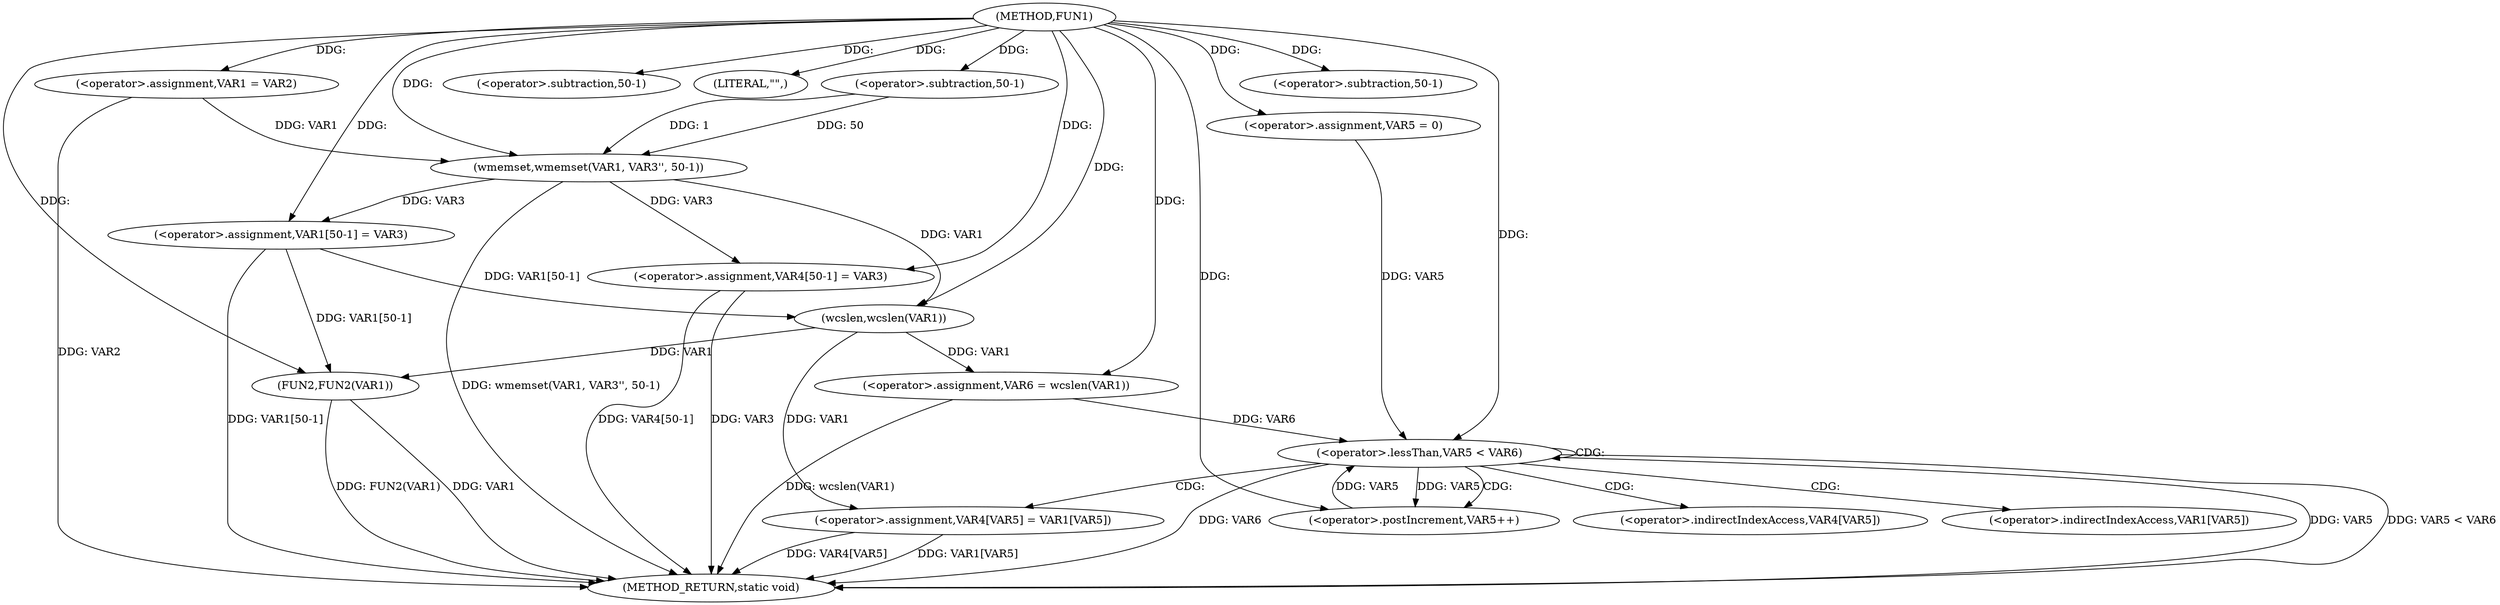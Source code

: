 digraph FUN1 {  
"1000100" [label = "(METHOD,FUN1)" ]
"1000154" [label = "(METHOD_RETURN,static void)" ]
"1000104" [label = "(<operator>.assignment,VAR1 = VAR2)" ]
"1000107" [label = "(wmemset,wmemset(VAR1, VAR3'', 50-1))" ]
"1000110" [label = "(<operator>.subtraction,50-1)" ]
"1000113" [label = "(<operator>.assignment,VAR1[50-1] = VAR3)" ]
"1000116" [label = "(<operator>.subtraction,50-1)" ]
"1000121" [label = "(LITERAL,\"\",)" ]
"1000124" [label = "(<operator>.assignment,VAR6 = wcslen(VAR1))" ]
"1000126" [label = "(wcslen,wcslen(VAR1))" ]
"1000129" [label = "(<operator>.assignment,VAR5 = 0)" ]
"1000132" [label = "(<operator>.lessThan,VAR5 < VAR6)" ]
"1000135" [label = "(<operator>.postIncrement,VAR5++)" ]
"1000138" [label = "(<operator>.assignment,VAR4[VAR5] = VAR1[VAR5])" ]
"1000145" [label = "(<operator>.assignment,VAR4[50-1] = VAR3)" ]
"1000148" [label = "(<operator>.subtraction,50-1)" ]
"1000152" [label = "(FUN2,FUN2(VAR1))" ]
"1000139" [label = "(<operator>.indirectIndexAccess,VAR4[VAR5])" ]
"1000142" [label = "(<operator>.indirectIndexAccess,VAR1[VAR5])" ]
  "1000124" -> "1000154"  [ label = "DDG: wcslen(VAR1)"] 
  "1000138" -> "1000154"  [ label = "DDG: VAR1[VAR5]"] 
  "1000113" -> "1000154"  [ label = "DDG: VAR1[50-1]"] 
  "1000152" -> "1000154"  [ label = "DDG: FUN2(VAR1)"] 
  "1000152" -> "1000154"  [ label = "DDG: VAR1"] 
  "1000132" -> "1000154"  [ label = "DDG: VAR5"] 
  "1000145" -> "1000154"  [ label = "DDG: VAR4[50-1]"] 
  "1000104" -> "1000154"  [ label = "DDG: VAR2"] 
  "1000107" -> "1000154"  [ label = "DDG: wmemset(VAR1, VAR3'', 50-1)"] 
  "1000145" -> "1000154"  [ label = "DDG: VAR3"] 
  "1000132" -> "1000154"  [ label = "DDG: VAR5 < VAR6"] 
  "1000138" -> "1000154"  [ label = "DDG: VAR4[VAR5]"] 
  "1000132" -> "1000154"  [ label = "DDG: VAR6"] 
  "1000100" -> "1000104"  [ label = "DDG: "] 
  "1000104" -> "1000107"  [ label = "DDG: VAR1"] 
  "1000100" -> "1000107"  [ label = "DDG: "] 
  "1000110" -> "1000107"  [ label = "DDG: 50"] 
  "1000110" -> "1000107"  [ label = "DDG: 1"] 
  "1000100" -> "1000110"  [ label = "DDG: "] 
  "1000107" -> "1000113"  [ label = "DDG: VAR3"] 
  "1000100" -> "1000113"  [ label = "DDG: "] 
  "1000100" -> "1000116"  [ label = "DDG: "] 
  "1000100" -> "1000121"  [ label = "DDG: "] 
  "1000126" -> "1000124"  [ label = "DDG: VAR1"] 
  "1000100" -> "1000124"  [ label = "DDG: "] 
  "1000107" -> "1000126"  [ label = "DDG: VAR1"] 
  "1000113" -> "1000126"  [ label = "DDG: VAR1[50-1]"] 
  "1000100" -> "1000126"  [ label = "DDG: "] 
  "1000100" -> "1000129"  [ label = "DDG: "] 
  "1000129" -> "1000132"  [ label = "DDG: VAR5"] 
  "1000135" -> "1000132"  [ label = "DDG: VAR5"] 
  "1000100" -> "1000132"  [ label = "DDG: "] 
  "1000124" -> "1000132"  [ label = "DDG: VAR6"] 
  "1000132" -> "1000135"  [ label = "DDG: VAR5"] 
  "1000100" -> "1000135"  [ label = "DDG: "] 
  "1000126" -> "1000138"  [ label = "DDG: VAR1"] 
  "1000100" -> "1000145"  [ label = "DDG: "] 
  "1000107" -> "1000145"  [ label = "DDG: VAR3"] 
  "1000100" -> "1000148"  [ label = "DDG: "] 
  "1000113" -> "1000152"  [ label = "DDG: VAR1[50-1]"] 
  "1000126" -> "1000152"  [ label = "DDG: VAR1"] 
  "1000100" -> "1000152"  [ label = "DDG: "] 
  "1000132" -> "1000132"  [ label = "CDG: "] 
  "1000132" -> "1000142"  [ label = "CDG: "] 
  "1000132" -> "1000139"  [ label = "CDG: "] 
  "1000132" -> "1000135"  [ label = "CDG: "] 
  "1000132" -> "1000138"  [ label = "CDG: "] 
}
